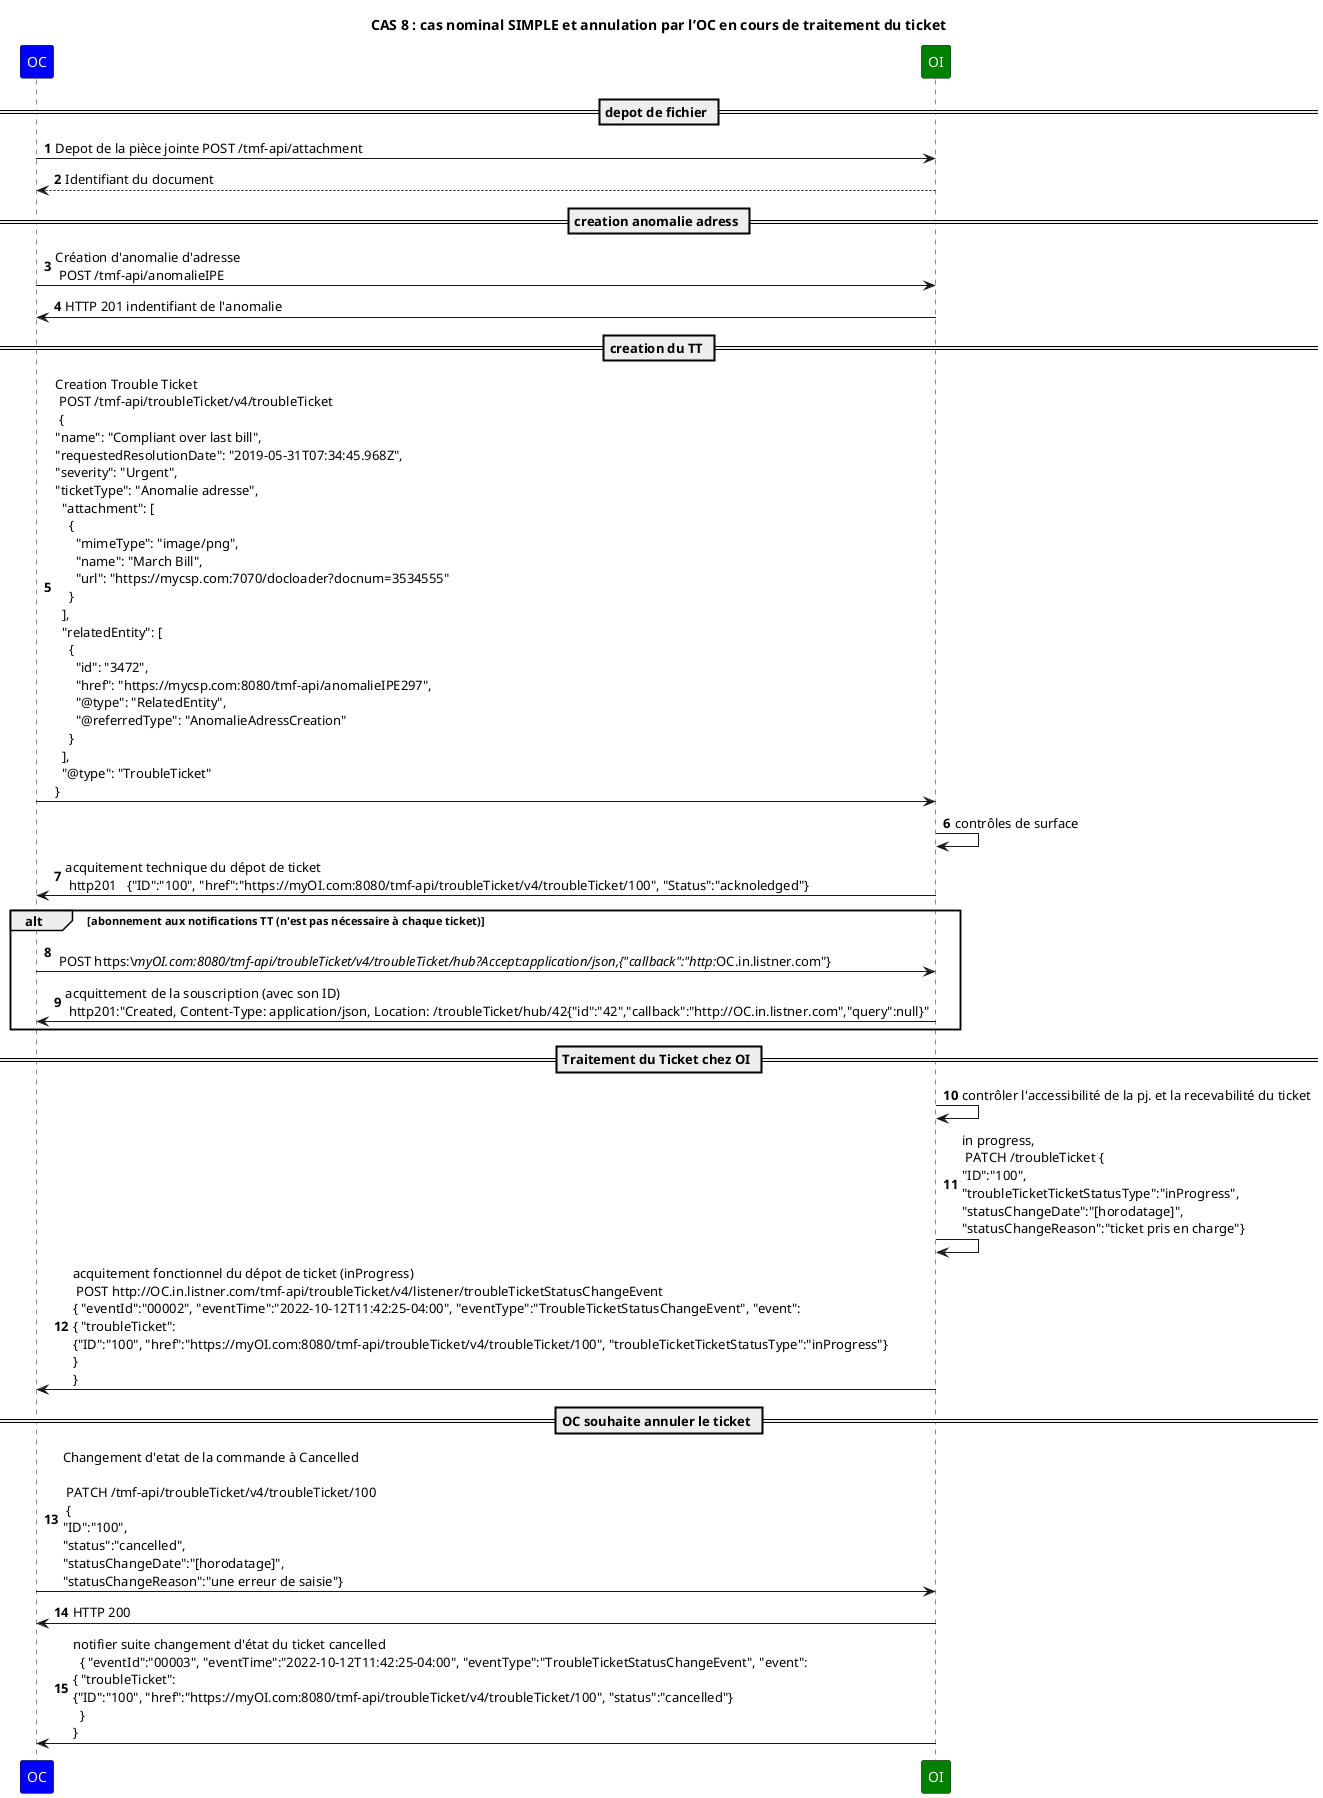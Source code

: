 @startuml

skinparam ParticipantFontColor automatic

title: CAS 8 : cas nominal SIMPLE et annulation par l’OC en cours de traitement du ticket

autonumber

participant OC #Blue
participant OI #Green

== depot de fichier ==
OC->OI: Depot de la pièce jointe POST /tmf-api/attachment
OI --> OC: Identifiant du document
== creation anomalie adress ==
OC->OI: Création d'anomalie d'adresse \n POST /tmf-api/anomalieIPE
OI->OC: HTTP 201 indentifiant de l'anomalie
== creation du TT ==
OC->OI: Creation Trouble Ticket \n POST /tmf-api/troubleTicket/v4/troubleTicket \n {\n"name": "Compliant over last bill",\n"requestedResolutionDate": "2019-05-31T07:34:45.968Z",\n"severity": "Urgent",\n"ticketType": "Anomalie adresse",\n  "attachment": [\n    {\n      "mimeType": "image/png",\n      "name": "March Bill",\n      "url": "https://mycsp.com:7070/docloader?docnum=3534555"\n    }\n  ],\n  "relatedEntity": [\n    {\n      "id": "3472",\n      "href": "https://mycsp.com:8080/tmf-api/anomalieIPE297",\n      "@type": "RelatedEntity",\n      "@referredType": "AnomalieAdressCreation"\n    }\n  ],\n  "@type": "TroubleTicket"\n}

OI->OI: contrôles de surface

OI->OC: acquitement technique du dépot de ticket \n http201   {"ID":"100", "href":"https://myOI.com:8080/tmf-api/troubleTicket/v4/troubleTicket/100", "Status":"acknoledged"}

alt abonnement aux notifications TT (n'est pas nécessaire à chaque ticket)
OC->OI:  \n POST https:\//myOI.com:8080/tmf-api/troubleTicket/v4/troubleTicket/hub?Accept:application/json,{"callback":"http://OC.in.listner.com"}
OI->OC: acquittement de la souscription (avec son ID) \n http201:"Created, Content-Type: application/json, Location: /troubleTicket/hub/42{"id":"42","callback":"http://OC.in.listner.com","query":null}"

end
== Traitement du Ticket chez OI ==

OI->OI: contrôler l'accessibilité de la pj. et la recevabilité du ticket
OI->OI: in progress,  \n PATCH /troubleTicket {\n"ID":"100",\n"troubleTicketTicketStatusType":"inProgress",\n"statusChangeDate":"[horodatage]",\n"statusChangeReason":"ticket pris en charge"}

OI->OC: acquitement fonctionnel du dépot de ticket (inProgress) \n POST http://OC.in.listner.com/tmf-api/troubleTicket/v4/listener/troubleTicketStatusChangeEvent \n{ "eventId":"00002", "eventTime":"2022-10-12T11:42:25-04:00", "eventType":"TroubleTicketStatusChangeEvent", "event": \n{ "troubleTicket": \n{"ID":"100", "href":"https://myOI.com:8080/tmf-api/troubleTicket/v4/troubleTicket/100", "troubleTicketTicketStatusType":"inProgress"}\n} \n}

== OC souhaite annuler le ticket ==


OC->OI: Changement d'etat de la commande à Cancelled \n \n PATCH /tmf-api/troubleTicket/v4/troubleTicket/100 \n {\n"ID":"100",\n"status":"cancelled",\n"statusChangeDate":"[horodatage]",\n"statusChangeReason":"une erreur de saisie"}
OI->OC: HTTP 200

OI->OC: notifier suite changement d'état du ticket cancelled\n  { "eventId":"00003", "eventTime":"2022-10-12T11:42:25-04:00", "eventType":"TroubleTicketStatusChangeEvent", "event": \n{ "troubleTicket": \n{"ID":"100", "href":"https://myOI.com:8080/tmf-api/troubleTicket/v4/troubleTicket/100", "status":"cancelled"}\n  } \n}
@enduml





